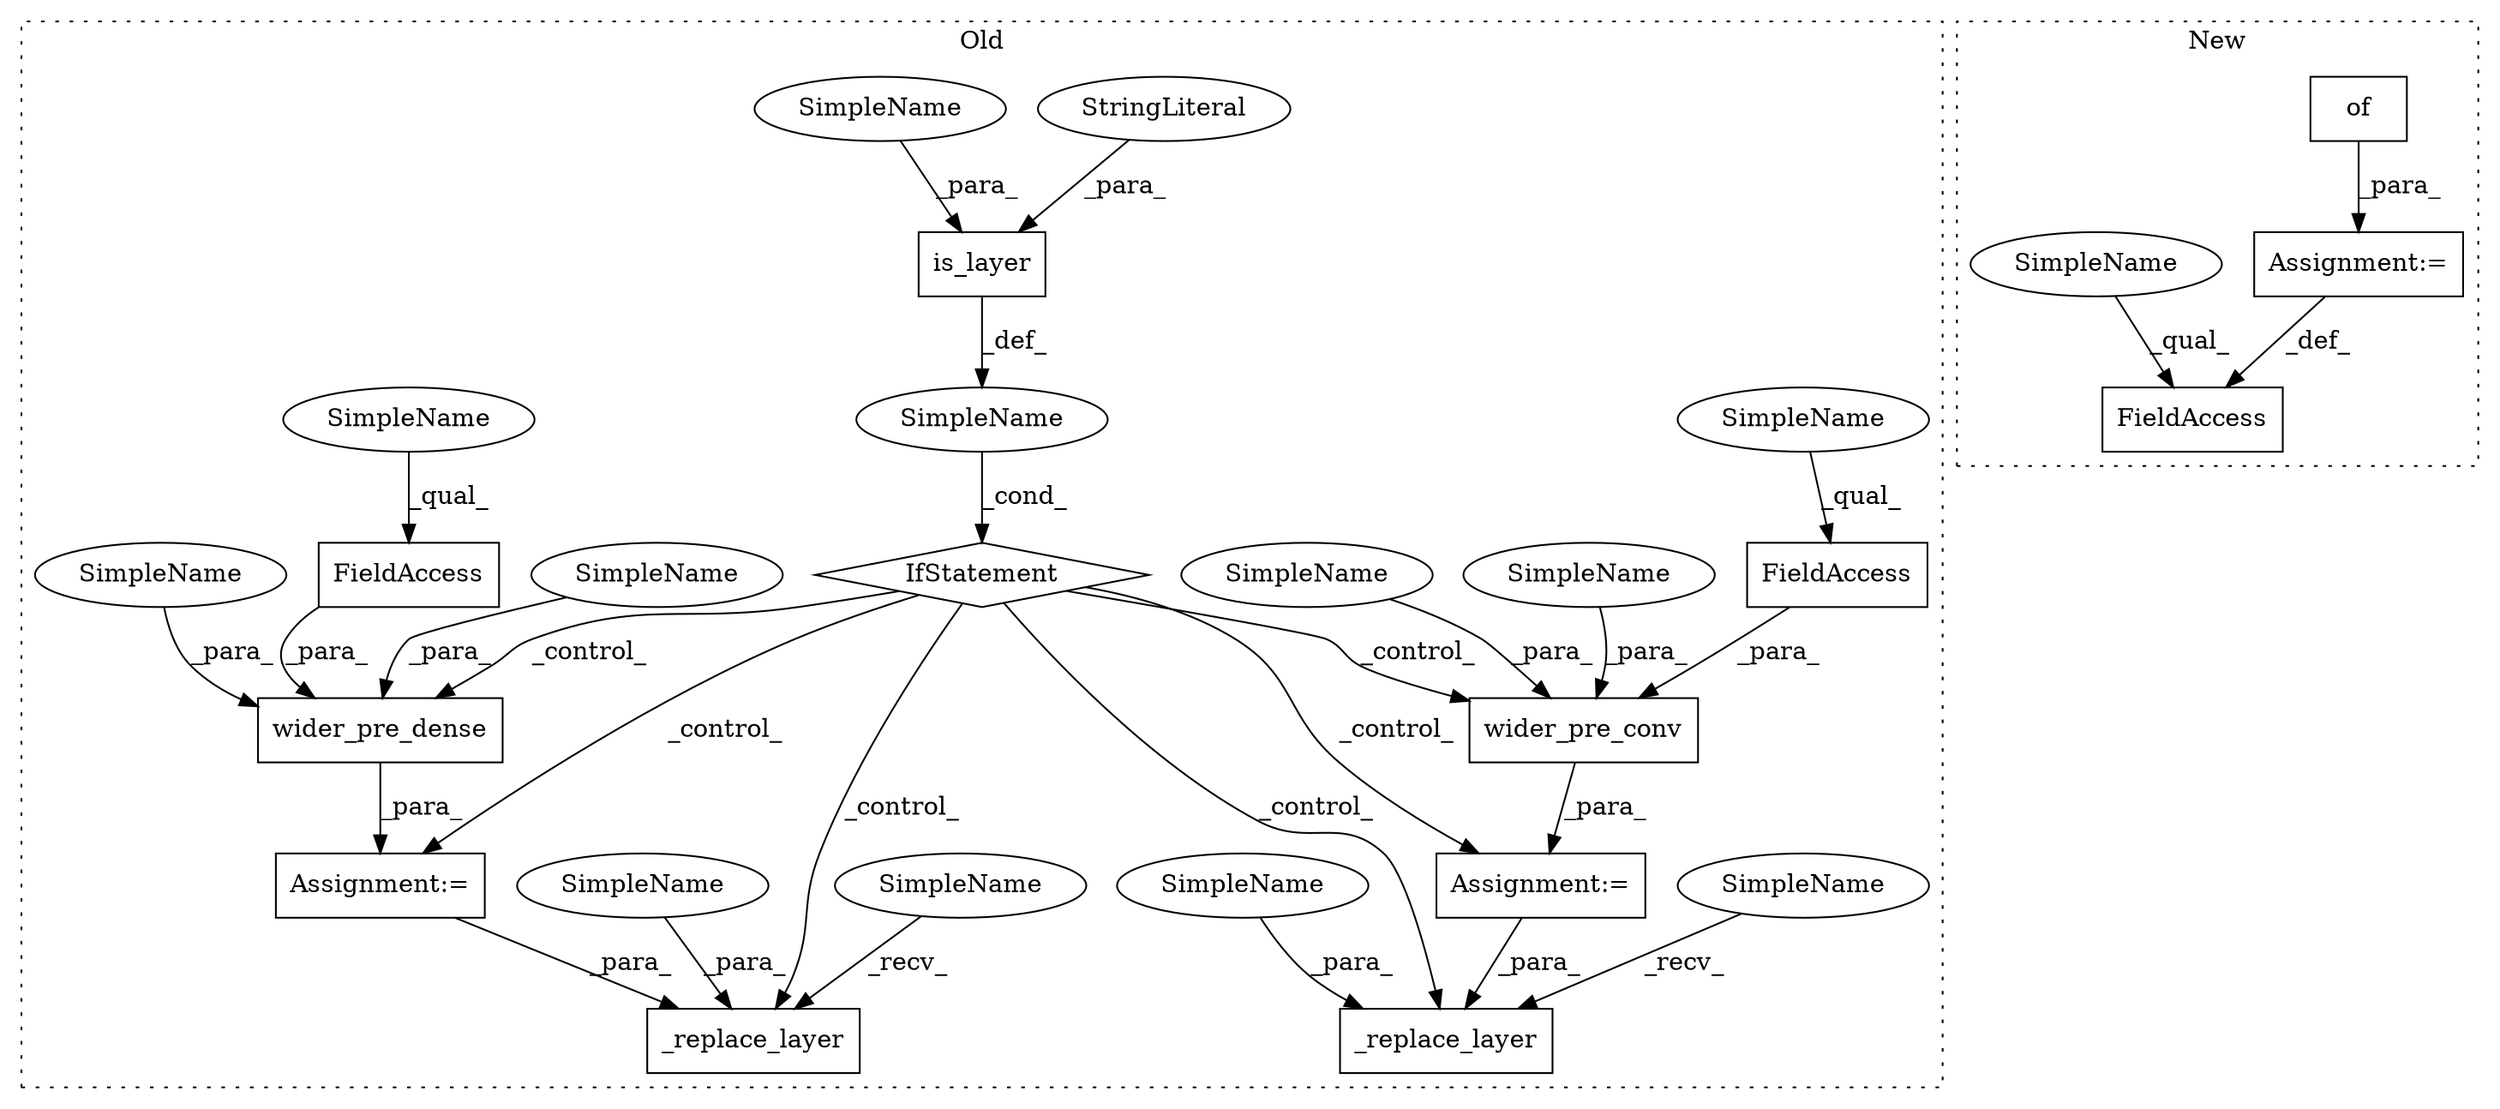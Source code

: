 digraph G {
subgraph cluster0 {
1 [label="wider_pre_dense" a="32" s="14821,14866" l="16,1" shape="box"];
3 [label="is_layer" a="32" s="14647,14672" l="9,1" shape="box"];
4 [label="SimpleName" a="42" s="" l="" shape="ellipse"];
5 [label="_replace_layer" a="32" s="14751,14788" l="15,1" shape="box"];
6 [label="_replace_layer" a="32" s="14880,14917" l="15,1" shape="box"];
7 [label="FieldAccess" a="22" s="14853" l="13" shape="box"];
9 [label="FieldAccess" a="22" s="14724" l="13" shape="box"];
10 [label="IfStatement" a="25" s="14643,14673" l="4,2" shape="diamond"];
11 [label="wider_pre_conv" a="32" s="14693,14737" l="15,1" shape="box"];
12 [label="Assignment:=" a="7" s="14692" l="1" shape="box"];
14 [label="StringLiteral" a="45" s="14666" l="6" shape="ellipse"];
15 [label="Assignment:=" a="7" s="14820" l="1" shape="box"];
16 [label="SimpleName" a="42" s="14724" l="4" shape="ellipse"];
17 [label="SimpleName" a="42" s="14875" l="4" shape="ellipse"];
18 [label="SimpleName" a="42" s="14853" l="4" shape="ellipse"];
19 [label="SimpleName" a="42" s="14746" l="4" shape="ellipse"];
20 [label="SimpleName" a="42" s="14718" l="5" shape="ellipse"];
21 [label="SimpleName" a="42" s="14847" l="5" shape="ellipse"];
23 [label="SimpleName" a="42" s="14656" l="9" shape="ellipse"];
24 [label="SimpleName" a="42" s="14837" l="9" shape="ellipse"];
25 [label="SimpleName" a="42" s="14708" l="9" shape="ellipse"];
26 [label="SimpleName" a="42" s="14766" l="12" shape="ellipse"];
27 [label="SimpleName" a="42" s="14895" l="12" shape="ellipse"];
label = "Old";
style="dotted";
}
subgraph cluster1 {
2 [label="of" a="32" s="12745" l="4" shape="box"];
8 [label="FieldAccess" a="22" s="12732" l="8" shape="box"];
13 [label="Assignment:=" a="7" s="12740" l="1" shape="box"];
22 [label="SimpleName" a="42" s="12732" l="4" shape="ellipse"];
label = "New";
style="dotted";
}
1 -> 15 [label="_para_"];
2 -> 13 [label="_para_"];
3 -> 4 [label="_def_"];
4 -> 10 [label="_cond_"];
7 -> 1 [label="_para_"];
9 -> 11 [label="_para_"];
10 -> 5 [label="_control_"];
10 -> 6 [label="_control_"];
10 -> 11 [label="_control_"];
10 -> 12 [label="_control_"];
10 -> 1 [label="_control_"];
10 -> 15 [label="_control_"];
11 -> 12 [label="_para_"];
12 -> 5 [label="_para_"];
13 -> 8 [label="_def_"];
14 -> 3 [label="_para_"];
15 -> 6 [label="_para_"];
16 -> 9 [label="_qual_"];
17 -> 6 [label="_recv_"];
18 -> 7 [label="_qual_"];
19 -> 5 [label="_recv_"];
20 -> 11 [label="_para_"];
21 -> 1 [label="_para_"];
22 -> 8 [label="_qual_"];
23 -> 3 [label="_para_"];
24 -> 1 [label="_para_"];
25 -> 11 [label="_para_"];
26 -> 5 [label="_para_"];
27 -> 6 [label="_para_"];
}
